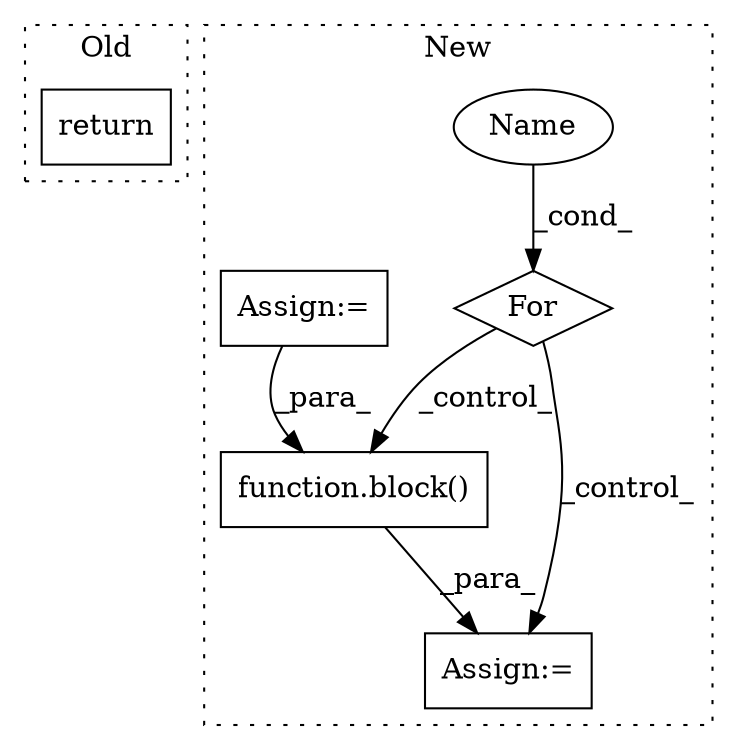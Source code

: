 digraph G {
subgraph cluster0 {
1 [label="return" a="93" s="1262" l="7" shape="box"];
label = "Old";
style="dotted";
}
subgraph cluster1 {
2 [label="function.block()" a="75" s="2662,2692" l="6,1" shape="box"];
3 [label="Name" a="87" s="2632" l="5" shape="ellipse"];
4 [label="Assign:=" a="68" s="2659" l="3" shape="box"];
5 [label="For" a="107" s="2628,2653" l="4,5" shape="diamond"];
6 [label="Assign:=" a="68" s="1695" l="3" shape="box"];
label = "New";
style="dotted";
}
2 -> 4 [label="_para_"];
3 -> 5 [label="_cond_"];
5 -> 4 [label="_control_"];
5 -> 2 [label="_control_"];
6 -> 2 [label="_para_"];
}
